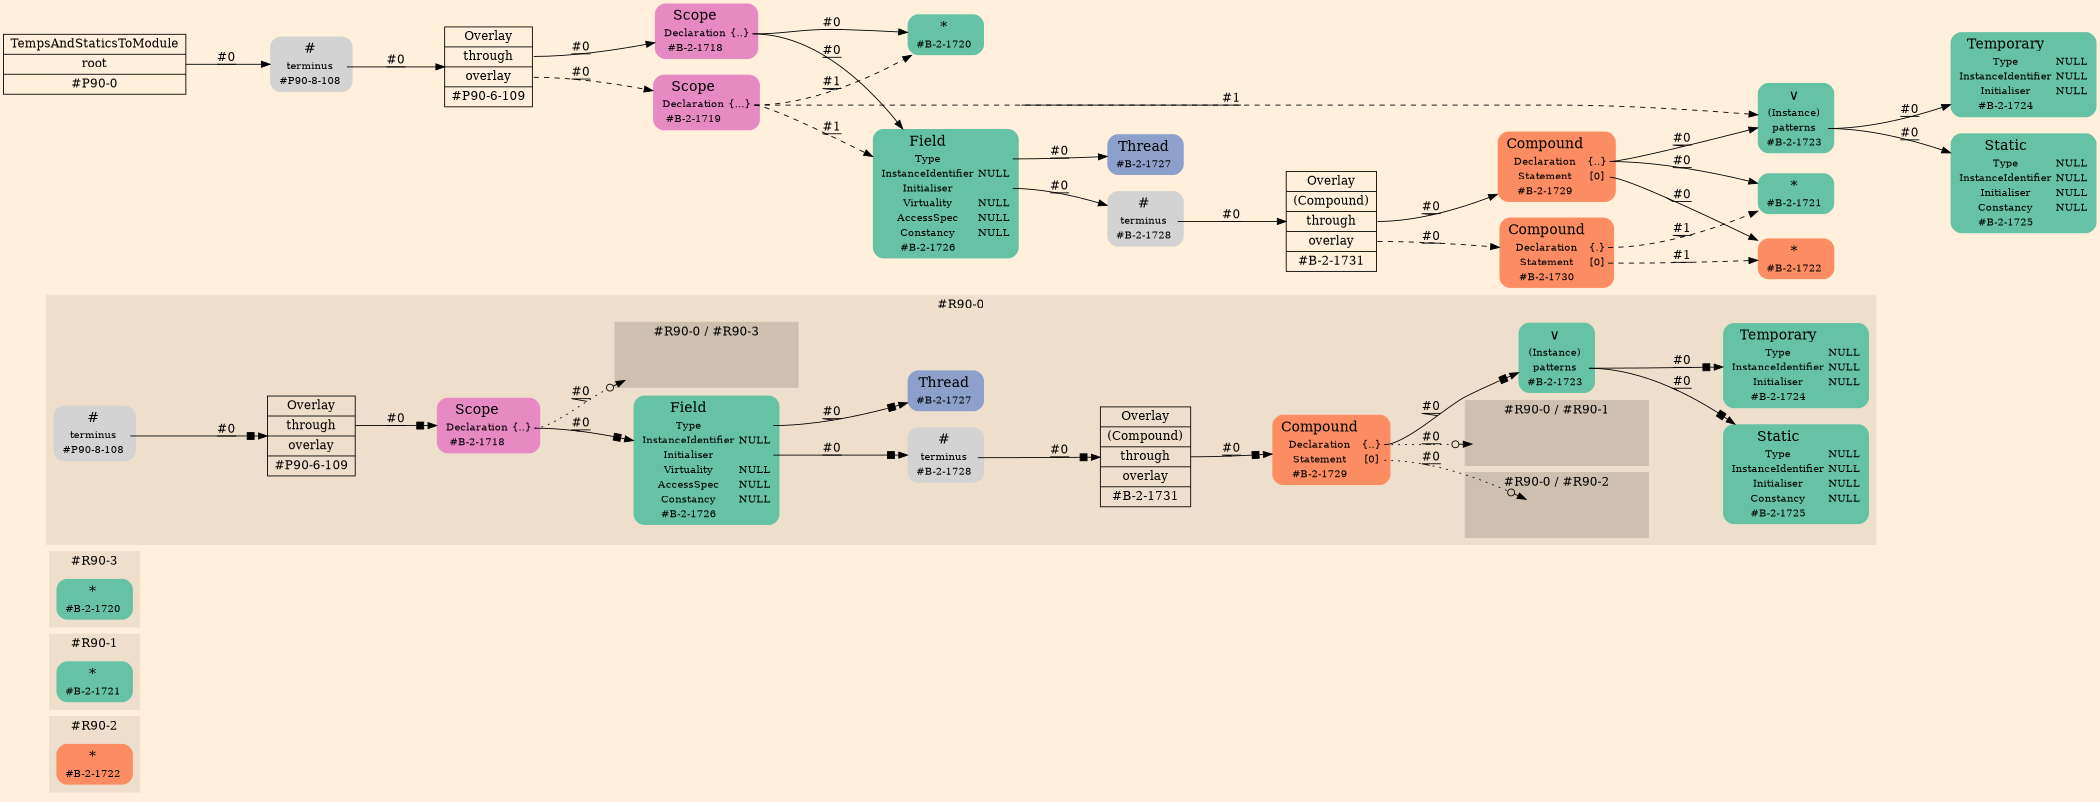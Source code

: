 digraph Inferno {
graph [
    rankdir = "LR"
    ranksep = 1.0
    size = "14,20"
    bgcolor = antiquewhite1
    color = black
    fontcolor = black
];
node [
];

// -------------------- figure #R90-2 --------------------
subgraph "cluster#R90-2" {
    label = "#R90-2"
    style = "filled"
    color = antiquewhite2
    "#R90-2 / #B-2-1722" [
        shape = "plaintext"
        fillcolor = "/set28/2"
        label = <<TABLE BORDER="0" CELLBORDER="0" CELLSPACING="0">
         <TR><TD><FONT POINT-SIZE="16.0">*</FONT></TD><TD></TD></TR>
         <TR><TD>#B-2-1722</TD><TD PORT="port0"></TD></TR>
        </TABLE>>
        style = "rounded,filled"
        fontsize = "12"
    ];
    
}


// -------------------- figure #R90-1 --------------------
subgraph "cluster#R90-1" {
    label = "#R90-1"
    style = "filled"
    color = antiquewhite2
    "#R90-1 / #B-2-1721" [
        shape = "plaintext"
        fillcolor = "/set28/1"
        label = <<TABLE BORDER="0" CELLBORDER="0" CELLSPACING="0">
         <TR><TD><FONT POINT-SIZE="16.0">*</FONT></TD><TD></TD></TR>
         <TR><TD>#B-2-1721</TD><TD PORT="port0"></TD></TR>
        </TABLE>>
        style = "rounded,filled"
        fontsize = "12"
    ];
    
}


// -------------------- figure #R90-3 --------------------
subgraph "cluster#R90-3" {
    label = "#R90-3"
    style = "filled"
    color = antiquewhite2
    "#R90-3 / #B-2-1720" [
        shape = "plaintext"
        fillcolor = "/set28/1"
        label = <<TABLE BORDER="0" CELLBORDER="0" CELLSPACING="0">
         <TR><TD><FONT POINT-SIZE="16.0">*</FONT></TD><TD></TD></TR>
         <TR><TD>#B-2-1720</TD><TD PORT="port0"></TD></TR>
        </TABLE>>
        style = "rounded,filled"
        fontsize = "12"
    ];
    
}


// -------------------- figure #R90-0 --------------------
subgraph "cluster#R90-0" {
    label = "#R90-0"
    style = "filled"
    color = antiquewhite2
    "#R90-0 / #B-2-1728" [
        shape = "plaintext"
        label = <<TABLE BORDER="0" CELLBORDER="0" CELLSPACING="0">
         <TR><TD><FONT POINT-SIZE="16.0">#</FONT></TD><TD></TD></TR>
         <TR><TD>terminus</TD><TD PORT="port0"></TD></TR>
         <TR><TD>#B-2-1728</TD><TD PORT="port1"></TD></TR>
        </TABLE>>
        style = "rounded,filled"
        fontsize = "12"
    ];
    
    "#R90-0 / #B-2-1729" [
        shape = "plaintext"
        fillcolor = "/set28/2"
        label = <<TABLE BORDER="0" CELLBORDER="0" CELLSPACING="0">
         <TR><TD><FONT POINT-SIZE="16.0">Compound</FONT></TD><TD></TD></TR>
         <TR><TD>Declaration</TD><TD PORT="port0">{..}</TD></TR>
         <TR><TD>Statement</TD><TD PORT="port1">[0]</TD></TR>
         <TR><TD>#B-2-1729</TD><TD PORT="port2"></TD></TR>
        </TABLE>>
        style = "rounded,filled"
        fontsize = "12"
    ];
    
    "#R90-0 / #P90-8-108" [
        shape = "plaintext"
        label = <<TABLE BORDER="0" CELLBORDER="0" CELLSPACING="0">
         <TR><TD><FONT POINT-SIZE="16.0">#</FONT></TD><TD></TD></TR>
         <TR><TD>terminus</TD><TD PORT="port0"></TD></TR>
         <TR><TD>#P90-8-108</TD><TD PORT="port1"></TD></TR>
        </TABLE>>
        style = "rounded,filled"
        fontsize = "12"
    ];
    
    "#R90-0 / #B-2-1718" [
        shape = "plaintext"
        fillcolor = "/set28/4"
        label = <<TABLE BORDER="0" CELLBORDER="0" CELLSPACING="0">
         <TR><TD><FONT POINT-SIZE="16.0">Scope</FONT></TD><TD></TD></TR>
         <TR><TD>Declaration</TD><TD PORT="port0">{..}</TD></TR>
         <TR><TD>#B-2-1718</TD><TD PORT="port1"></TD></TR>
        </TABLE>>
        style = "rounded,filled"
        fontsize = "12"
    ];
    
    "#R90-0 / #P90-6-109" [
        shape = "record"
        fillcolor = antiquewhite2
        label = "<fixed> Overlay | <port0> through | <port1> overlay | <port2> #P90-6-109"
        style = "filled"
        fontsize = "14"
        color = black
        fontcolor = black
    ];
    
    "#R90-0 / #B-2-1726" [
        shape = "plaintext"
        fillcolor = "/set28/1"
        label = <<TABLE BORDER="0" CELLBORDER="0" CELLSPACING="0">
         <TR><TD><FONT POINT-SIZE="16.0">Field</FONT></TD><TD></TD></TR>
         <TR><TD>Type</TD><TD PORT="port0"></TD></TR>
         <TR><TD>InstanceIdentifier</TD><TD PORT="port1">NULL</TD></TR>
         <TR><TD>Initialiser</TD><TD PORT="port2"></TD></TR>
         <TR><TD>Virtuality</TD><TD PORT="port3">NULL</TD></TR>
         <TR><TD>AccessSpec</TD><TD PORT="port4">NULL</TD></TR>
         <TR><TD>Constancy</TD><TD PORT="port5">NULL</TD></TR>
         <TR><TD>#B-2-1726</TD><TD PORT="port6"></TD></TR>
        </TABLE>>
        style = "rounded,filled"
        fontsize = "12"
    ];
    
    "#R90-0 / #B-2-1725" [
        shape = "plaintext"
        fillcolor = "/set28/1"
        label = <<TABLE BORDER="0" CELLBORDER="0" CELLSPACING="0">
         <TR><TD><FONT POINT-SIZE="16.0">Static</FONT></TD><TD></TD></TR>
         <TR><TD>Type</TD><TD PORT="port0">NULL</TD></TR>
         <TR><TD>InstanceIdentifier</TD><TD PORT="port1">NULL</TD></TR>
         <TR><TD>Initialiser</TD><TD PORT="port2">NULL</TD></TR>
         <TR><TD>Constancy</TD><TD PORT="port3">NULL</TD></TR>
         <TR><TD>#B-2-1725</TD><TD PORT="port4"></TD></TR>
        </TABLE>>
        style = "rounded,filled"
        fontsize = "12"
    ];
    
    "#R90-0 / #B-2-1724" [
        shape = "plaintext"
        fillcolor = "/set28/1"
        label = <<TABLE BORDER="0" CELLBORDER="0" CELLSPACING="0">
         <TR><TD><FONT POINT-SIZE="16.0">Temporary</FONT></TD><TD></TD></TR>
         <TR><TD>Type</TD><TD PORT="port0">NULL</TD></TR>
         <TR><TD>InstanceIdentifier</TD><TD PORT="port1">NULL</TD></TR>
         <TR><TD>Initialiser</TD><TD PORT="port2">NULL</TD></TR>
         <TR><TD>#B-2-1724</TD><TD PORT="port3"></TD></TR>
        </TABLE>>
        style = "rounded,filled"
        fontsize = "12"
    ];
    
    "#R90-0 / #B-2-1723" [
        shape = "plaintext"
        fillcolor = "/set28/1"
        label = <<TABLE BORDER="0" CELLBORDER="0" CELLSPACING="0">
         <TR><TD><FONT POINT-SIZE="16.0">∨</FONT></TD><TD></TD></TR>
         <TR><TD>(Instance)</TD><TD PORT="port0"></TD></TR>
         <TR><TD>patterns</TD><TD PORT="port1"></TD></TR>
         <TR><TD>#B-2-1723</TD><TD PORT="port2"></TD></TR>
        </TABLE>>
        style = "rounded,filled"
        fontsize = "12"
    ];
    
    "#R90-0 / #B-2-1731" [
        shape = "record"
        fillcolor = antiquewhite2
        label = "<fixed> Overlay | <port0> (Compound) | <port1> through | <port2> overlay | <port3> #B-2-1731"
        style = "filled"
        fontsize = "14"
        color = black
        fontcolor = black
    ];
    
    "#R90-0 / #B-2-1727" [
        shape = "plaintext"
        fillcolor = "/set28/3"
        label = <<TABLE BORDER="0" CELLBORDER="0" CELLSPACING="0">
         <TR><TD><FONT POINT-SIZE="16.0">Thread</FONT></TD><TD></TD></TR>
         <TR><TD>#B-2-1727</TD><TD PORT="port0"></TD></TR>
        </TABLE>>
        style = "rounded,filled"
        fontsize = "12"
    ];
    
    subgraph "cluster#R90-0 / #R90-3" {
        label = "#R90-0 / #R90-3"
        style = "filled"
        color = antiquewhite3
        "#R90-0 / #0 / #B-2-1720" [
            shape = "none"
            style = "invisible"
        ];
        
    }
    
    subgraph "cluster#R90-0 / #R90-1" {
        label = "#R90-0 / #R90-1"
        style = "filled"
        color = antiquewhite3
        "#R90-0 / #0 / #B-2-1721" [
            shape = "none"
            style = "invisible"
        ];
        
    }
    
    subgraph "cluster#R90-0 / #R90-2" {
        label = "#R90-0 / #R90-2"
        style = "filled"
        color = antiquewhite3
        "#R90-0 / #0 / #B-2-1722" [
            shape = "none"
            style = "invisible"
        ];
        
    }
    
}


// -------------------- transformation figure --------------------
"CR#P90-0" [
    shape = "record"
    fillcolor = antiquewhite1
    label = "<fixed> TempsAndStaticsToModule | <port0> root | <port1> #P90-0"
    style = "filled"
    fontsize = "14"
    color = black
    fontcolor = black
];

"#P90-8-108" [
    shape = "plaintext"
    label = <<TABLE BORDER="0" CELLBORDER="0" CELLSPACING="0">
     <TR><TD><FONT POINT-SIZE="16.0">#</FONT></TD><TD></TD></TR>
     <TR><TD>terminus</TD><TD PORT="port0"></TD></TR>
     <TR><TD>#P90-8-108</TD><TD PORT="port1"></TD></TR>
    </TABLE>>
    style = "rounded,filled"
    fontsize = "12"
];

"#P90-6-109" [
    shape = "record"
    fillcolor = antiquewhite1
    label = "<fixed> Overlay | <port0> through | <port1> overlay | <port2> #P90-6-109"
    style = "filled"
    fontsize = "14"
    color = black
    fontcolor = black
];

"#B-2-1718" [
    shape = "plaintext"
    fillcolor = "/set28/4"
    label = <<TABLE BORDER="0" CELLBORDER="0" CELLSPACING="0">
     <TR><TD><FONT POINT-SIZE="16.0">Scope</FONT></TD><TD></TD></TR>
     <TR><TD>Declaration</TD><TD PORT="port0">{..}</TD></TR>
     <TR><TD>#B-2-1718</TD><TD PORT="port1"></TD></TR>
    </TABLE>>
    style = "rounded,filled"
    fontsize = "12"
];

"#B-2-1720" [
    shape = "plaintext"
    fillcolor = "/set28/1"
    label = <<TABLE BORDER="0" CELLBORDER="0" CELLSPACING="0">
     <TR><TD><FONT POINT-SIZE="16.0">*</FONT></TD><TD></TD></TR>
     <TR><TD>#B-2-1720</TD><TD PORT="port0"></TD></TR>
    </TABLE>>
    style = "rounded,filled"
    fontsize = "12"
];

"#B-2-1726" [
    shape = "plaintext"
    fillcolor = "/set28/1"
    label = <<TABLE BORDER="0" CELLBORDER="0" CELLSPACING="0">
     <TR><TD><FONT POINT-SIZE="16.0">Field</FONT></TD><TD></TD></TR>
     <TR><TD>Type</TD><TD PORT="port0"></TD></TR>
     <TR><TD>InstanceIdentifier</TD><TD PORT="port1">NULL</TD></TR>
     <TR><TD>Initialiser</TD><TD PORT="port2"></TD></TR>
     <TR><TD>Virtuality</TD><TD PORT="port3">NULL</TD></TR>
     <TR><TD>AccessSpec</TD><TD PORT="port4">NULL</TD></TR>
     <TR><TD>Constancy</TD><TD PORT="port5">NULL</TD></TR>
     <TR><TD>#B-2-1726</TD><TD PORT="port6"></TD></TR>
    </TABLE>>
    style = "rounded,filled"
    fontsize = "12"
];

"#B-2-1727" [
    shape = "plaintext"
    fillcolor = "/set28/3"
    label = <<TABLE BORDER="0" CELLBORDER="0" CELLSPACING="0">
     <TR><TD><FONT POINT-SIZE="16.0">Thread</FONT></TD><TD></TD></TR>
     <TR><TD>#B-2-1727</TD><TD PORT="port0"></TD></TR>
    </TABLE>>
    style = "rounded,filled"
    fontsize = "12"
];

"#B-2-1728" [
    shape = "plaintext"
    label = <<TABLE BORDER="0" CELLBORDER="0" CELLSPACING="0">
     <TR><TD><FONT POINT-SIZE="16.0">#</FONT></TD><TD></TD></TR>
     <TR><TD>terminus</TD><TD PORT="port0"></TD></TR>
     <TR><TD>#B-2-1728</TD><TD PORT="port1"></TD></TR>
    </TABLE>>
    style = "rounded,filled"
    fontsize = "12"
];

"#B-2-1731" [
    shape = "record"
    fillcolor = antiquewhite1
    label = "<fixed> Overlay | <port0> (Compound) | <port1> through | <port2> overlay | <port3> #B-2-1731"
    style = "filled"
    fontsize = "14"
    color = black
    fontcolor = black
];

"#B-2-1729" [
    shape = "plaintext"
    fillcolor = "/set28/2"
    label = <<TABLE BORDER="0" CELLBORDER="0" CELLSPACING="0">
     <TR><TD><FONT POINT-SIZE="16.0">Compound</FONT></TD><TD></TD></TR>
     <TR><TD>Declaration</TD><TD PORT="port0">{..}</TD></TR>
     <TR><TD>Statement</TD><TD PORT="port1">[0]</TD></TR>
     <TR><TD>#B-2-1729</TD><TD PORT="port2"></TD></TR>
    </TABLE>>
    style = "rounded,filled"
    fontsize = "12"
];

"#B-2-1721" [
    shape = "plaintext"
    fillcolor = "/set28/1"
    label = <<TABLE BORDER="0" CELLBORDER="0" CELLSPACING="0">
     <TR><TD><FONT POINT-SIZE="16.0">*</FONT></TD><TD></TD></TR>
     <TR><TD>#B-2-1721</TD><TD PORT="port0"></TD></TR>
    </TABLE>>
    style = "rounded,filled"
    fontsize = "12"
];

"#B-2-1723" [
    shape = "plaintext"
    fillcolor = "/set28/1"
    label = <<TABLE BORDER="0" CELLBORDER="0" CELLSPACING="0">
     <TR><TD><FONT POINT-SIZE="16.0">∨</FONT></TD><TD></TD></TR>
     <TR><TD>(Instance)</TD><TD PORT="port0"></TD></TR>
     <TR><TD>patterns</TD><TD PORT="port1"></TD></TR>
     <TR><TD>#B-2-1723</TD><TD PORT="port2"></TD></TR>
    </TABLE>>
    style = "rounded,filled"
    fontsize = "12"
];

"#B-2-1724" [
    shape = "plaintext"
    fillcolor = "/set28/1"
    label = <<TABLE BORDER="0" CELLBORDER="0" CELLSPACING="0">
     <TR><TD><FONT POINT-SIZE="16.0">Temporary</FONT></TD><TD></TD></TR>
     <TR><TD>Type</TD><TD PORT="port0">NULL</TD></TR>
     <TR><TD>InstanceIdentifier</TD><TD PORT="port1">NULL</TD></TR>
     <TR><TD>Initialiser</TD><TD PORT="port2">NULL</TD></TR>
     <TR><TD>#B-2-1724</TD><TD PORT="port3"></TD></TR>
    </TABLE>>
    style = "rounded,filled"
    fontsize = "12"
];

"#B-2-1725" [
    shape = "plaintext"
    fillcolor = "/set28/1"
    label = <<TABLE BORDER="0" CELLBORDER="0" CELLSPACING="0">
     <TR><TD><FONT POINT-SIZE="16.0">Static</FONT></TD><TD></TD></TR>
     <TR><TD>Type</TD><TD PORT="port0">NULL</TD></TR>
     <TR><TD>InstanceIdentifier</TD><TD PORT="port1">NULL</TD></TR>
     <TR><TD>Initialiser</TD><TD PORT="port2">NULL</TD></TR>
     <TR><TD>Constancy</TD><TD PORT="port3">NULL</TD></TR>
     <TR><TD>#B-2-1725</TD><TD PORT="port4"></TD></TR>
    </TABLE>>
    style = "rounded,filled"
    fontsize = "12"
];

"#B-2-1722" [
    shape = "plaintext"
    fillcolor = "/set28/2"
    label = <<TABLE BORDER="0" CELLBORDER="0" CELLSPACING="0">
     <TR><TD><FONT POINT-SIZE="16.0">*</FONT></TD><TD></TD></TR>
     <TR><TD>#B-2-1722</TD><TD PORT="port0"></TD></TR>
    </TABLE>>
    style = "rounded,filled"
    fontsize = "12"
];

"#B-2-1730" [
    shape = "plaintext"
    fillcolor = "/set28/2"
    label = <<TABLE BORDER="0" CELLBORDER="0" CELLSPACING="0">
     <TR><TD><FONT POINT-SIZE="16.0">Compound</FONT></TD><TD></TD></TR>
     <TR><TD>Declaration</TD><TD PORT="port0">{.}</TD></TR>
     <TR><TD>Statement</TD><TD PORT="port1">[0]</TD></TR>
     <TR><TD>#B-2-1730</TD><TD PORT="port2"></TD></TR>
    </TABLE>>
    style = "rounded,filled"
    fontsize = "12"
];

"#B-2-1719" [
    shape = "plaintext"
    fillcolor = "/set28/4"
    label = <<TABLE BORDER="0" CELLBORDER="0" CELLSPACING="0">
     <TR><TD><FONT POINT-SIZE="16.0">Scope</FONT></TD><TD></TD></TR>
     <TR><TD>Declaration</TD><TD PORT="port0">{...}</TD></TR>
     <TR><TD>#B-2-1719</TD><TD PORT="port1"></TD></TR>
    </TABLE>>
    style = "rounded,filled"
    fontsize = "12"
];


// -------------------- links --------------------
// links for block CR#P90-0
"CR#P90-0":port0 -> "#P90-8-108" [
    style="solid"
    label = "#0"
    decorate = true
    color = black
    fontcolor = black
];

// links for block #P90-8-108
"#P90-8-108":port0 -> "#P90-6-109" [
    style="solid"
    label = "#0"
    decorate = true
    color = black
    fontcolor = black
];

// links for block #P90-6-109
"#P90-6-109":port0 -> "#B-2-1718" [
    style="solid"
    label = "#0"
    decorate = true
    color = black
    fontcolor = black
];

"#P90-6-109":port1 -> "#B-2-1719" [
    style="dashed"
    label = "#0"
    decorate = true
    color = black
    fontcolor = black
];

// links for block #B-2-1718
"#B-2-1718":port0 -> "#B-2-1720" [
    style="solid"
    label = "#0"
    decorate = true
    color = black
    fontcolor = black
];

"#B-2-1718":port0 -> "#B-2-1726" [
    style="solid"
    label = "#0"
    decorate = true
    color = black
    fontcolor = black
];

// links for block #B-2-1720
// links for block #B-2-1726
"#B-2-1726":port0 -> "#B-2-1727" [
    style="solid"
    label = "#0"
    decorate = true
    color = black
    fontcolor = black
];

"#B-2-1726":port2 -> "#B-2-1728" [
    style="solid"
    label = "#0"
    decorate = true
    color = black
    fontcolor = black
];

// links for block #B-2-1727
// links for block #B-2-1728
"#B-2-1728":port0 -> "#B-2-1731" [
    style="solid"
    label = "#0"
    decorate = true
    color = black
    fontcolor = black
];

// links for block #B-2-1731
"#B-2-1731":port1 -> "#B-2-1729" [
    style="solid"
    label = "#0"
    decorate = true
    color = black
    fontcolor = black
];

"#B-2-1731":port2 -> "#B-2-1730" [
    style="dashed"
    label = "#0"
    decorate = true
    color = black
    fontcolor = black
];

// links for block #B-2-1729
"#B-2-1729":port0 -> "#B-2-1721" [
    style="solid"
    label = "#0"
    decorate = true
    color = black
    fontcolor = black
];

"#B-2-1729":port0 -> "#B-2-1723" [
    style="solid"
    label = "#0"
    decorate = true
    color = black
    fontcolor = black
];

"#B-2-1729":port1 -> "#B-2-1722" [
    style="solid"
    label = "#0"
    decorate = true
    color = black
    fontcolor = black
];

// links for block #B-2-1721
// links for block #B-2-1723
"#B-2-1723":port1 -> "#B-2-1724" [
    style="solid"
    label = "#0"
    decorate = true
    color = black
    fontcolor = black
];

"#B-2-1723":port1 -> "#B-2-1725" [
    style="solid"
    label = "#0"
    decorate = true
    color = black
    fontcolor = black
];

// links for block #B-2-1724
// links for block #B-2-1725
// links for block #B-2-1722
// links for block #B-2-1730
"#B-2-1730":port0 -> "#B-2-1721" [
    style="dashed"
    label = "#1"
    decorate = true
    color = black
    fontcolor = black
];

"#B-2-1730":port1 -> "#B-2-1722" [
    style="dashed"
    label = "#1"
    decorate = true
    color = black
    fontcolor = black
];

// links for block #B-2-1719
"#B-2-1719":port0 -> "#B-2-1720" [
    style="dashed"
    label = "#1"
    decorate = true
    color = black
    fontcolor = black
];

"#B-2-1719":port0 -> "#B-2-1726" [
    style="dashed"
    label = "#1"
    decorate = true
    color = black
    fontcolor = black
];

"#B-2-1719":port0 -> "#B-2-1723" [
    style="dashed"
    label = "#1"
    decorate = true
    color = black
    fontcolor = black
];

// links for block #R90-0 / #B-2-1728
"#R90-0 / #B-2-1728":port0 -> "#R90-0 / #B-2-1731" [
    style="solid"
    arrowhead="normalnonebox"
    label = "#0"
    decorate = true
    color = black
    fontcolor = black
];

// links for block #R90-0 / #B-2-1729
"#R90-0 / #B-2-1729":port0 -> "#R90-0 / #0 / #B-2-1721" [
    style="dotted"
    arrowhead="normalnoneodot"
    label = "#0"
    decorate = true
    color = black
    fontcolor = black
];

"#R90-0 / #B-2-1729":port0 -> "#R90-0 / #B-2-1723" [
    style="solid"
    arrowhead="normalnonebox"
    label = "#0"
    decorate = true
    color = black
    fontcolor = black
];

"#R90-0 / #B-2-1729":port1 -> "#R90-0 / #0 / #B-2-1722" [
    style="dotted"
    arrowhead="normalnoneodot"
    label = "#0"
    decorate = true
    color = black
    fontcolor = black
];

// links for block #R90-0 / #P90-8-108
"#R90-0 / #P90-8-108":port0 -> "#R90-0 / #P90-6-109" [
    style="solid"
    arrowhead="normalnonebox"
    label = "#0"
    decorate = true
    color = black
    fontcolor = black
];

// links for block #R90-0 / #B-2-1718
"#R90-0 / #B-2-1718":port0 -> "#R90-0 / #0 / #B-2-1720" [
    style="dotted"
    arrowhead="normalnoneodot"
    label = "#0"
    decorate = true
    color = black
    fontcolor = black
];

"#R90-0 / #B-2-1718":port0 -> "#R90-0 / #B-2-1726" [
    style="solid"
    arrowhead="normalnonebox"
    label = "#0"
    decorate = true
    color = black
    fontcolor = black
];

// links for block #R90-0 / #P90-6-109
"#R90-0 / #P90-6-109":port0 -> "#R90-0 / #B-2-1718" [
    style="solid"
    arrowhead="normalnonebox"
    label = "#0"
    decorate = true
    color = black
    fontcolor = black
];

// links for block #R90-0 / #B-2-1726
"#R90-0 / #B-2-1726":port0 -> "#R90-0 / #B-2-1727" [
    style="solid"
    arrowhead="normalnonebox"
    label = "#0"
    decorate = true
    color = black
    fontcolor = black
];

"#R90-0 / #B-2-1726":port2 -> "#R90-0 / #B-2-1728" [
    style="solid"
    arrowhead="normalnonebox"
    label = "#0"
    decorate = true
    color = black
    fontcolor = black
];

// links for block #R90-0 / #B-2-1725
// links for block #R90-0 / #B-2-1724
// links for block #R90-0 / #B-2-1723
"#R90-0 / #B-2-1723":port1 -> "#R90-0 / #B-2-1724" [
    style="solid"
    arrowhead="normalnonebox"
    label = "#0"
    decorate = true
    color = black
    fontcolor = black
];

"#R90-0 / #B-2-1723":port1 -> "#R90-0 / #B-2-1725" [
    style="solid"
    arrowhead="normalnonebox"
    label = "#0"
    decorate = true
    color = black
    fontcolor = black
];

// links for block #R90-0 / #B-2-1731
"#R90-0 / #B-2-1731":port1 -> "#R90-0 / #B-2-1729" [
    style="solid"
    arrowhead="normalnonebox"
    label = "#0"
    decorate = true
    color = black
    fontcolor = black
];

// links for block #R90-0 / #B-2-1727
// links for block #R90-0 / #0 / #B-2-1720
// links for block #R90-0 / #0 / #B-2-1721
// links for block #R90-0 / #0 / #B-2-1722
// links for block #R90-3 / #B-2-1720
// links for block #R90-1 / #B-2-1721
// links for block #R90-2 / #B-2-1722
}
